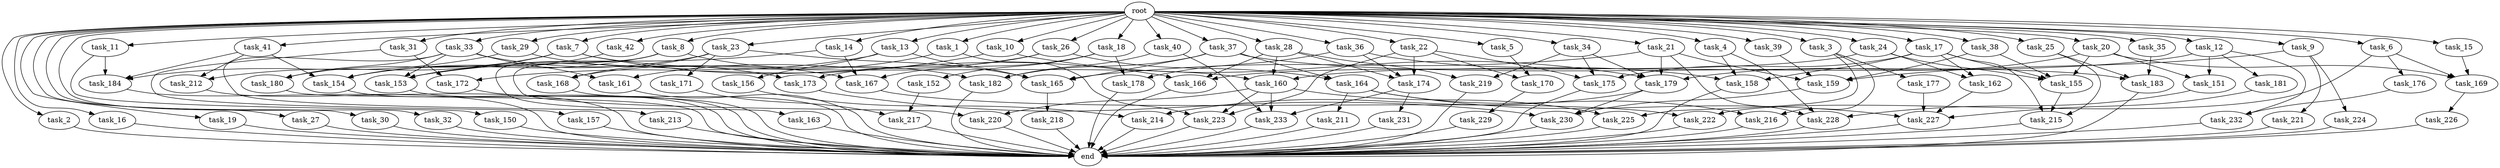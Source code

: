 digraph G {
  root [size="0.000000"];
  task_1 [size="2.048000"];
  task_2 [size="2.048000"];
  task_3 [size="2.048000"];
  task_4 [size="2.048000"];
  task_5 [size="2.048000"];
  task_6 [size="2.048000"];
  task_7 [size="2.048000"];
  task_8 [size="2.048000"];
  task_9 [size="2.048000"];
  task_10 [size="2.048000"];
  task_11 [size="2.048000"];
  task_12 [size="2.048000"];
  task_13 [size="2.048000"];
  task_14 [size="2.048000"];
  task_15 [size="2.048000"];
  task_16 [size="2.048000"];
  task_17 [size="2.048000"];
  task_18 [size="2.048000"];
  task_19 [size="2.048000"];
  task_20 [size="2.048000"];
  task_21 [size="2.048000"];
  task_22 [size="2.048000"];
  task_23 [size="2.048000"];
  task_24 [size="2.048000"];
  task_25 [size="2.048000"];
  task_26 [size="2.048000"];
  task_27 [size="2.048000"];
  task_28 [size="2.048000"];
  task_29 [size="2.048000"];
  task_30 [size="2.048000"];
  task_31 [size="2.048000"];
  task_32 [size="2.048000"];
  task_33 [size="2.048000"];
  task_34 [size="2.048000"];
  task_35 [size="2.048000"];
  task_36 [size="2.048000"];
  task_37 [size="2.048000"];
  task_38 [size="2.048000"];
  task_39 [size="2.048000"];
  task_40 [size="2.048000"];
  task_41 [size="2.048000"];
  task_42 [size="2.048000"];
  task_150 [size="274877906.944000"];
  task_151 [size="549755813.888000"];
  task_152 [size="429496729.600000"];
  task_153 [size="2044404432.896000"];
  task_154 [size="2010044694.528000"];
  task_155 [size="1666447310.848000"];
  task_156 [size="429496729.600000"];
  task_157 [size="1717986918.400000"];
  task_158 [size="1151051235.328000"];
  task_159 [size="2233382993.920000"];
  task_160 [size="3058016714.752000"];
  task_161 [size="2559800508.416000"];
  task_162 [size="773094113.280000"];
  task_163 [size="274877906.944000"];
  task_164 [size="1786706395.136000"];
  task_165 [size="1614907703.296000"];
  task_166 [size="3401614098.432000"];
  task_167 [size="1889785610.240000"];
  task_168 [size="549755813.888000"];
  task_169 [size="2422361554.944000"];
  task_170 [size="687194767.360000"];
  task_171 [size="274877906.944000"];
  task_172 [size="3435973836.800000"];
  task_173 [size="2559800508.416000"];
  task_174 [size="1614907703.296000"];
  task_175 [size="1065151889.408000"];
  task_176 [size="429496729.600000"];
  task_177 [size="1099511627.776000"];
  task_178 [size="584115552.256000"];
  task_179 [size="3676492005.376000"];
  task_180 [size="2233382993.920000"];
  task_181 [size="274877906.944000"];
  task_182 [size="1185410973.696000"];
  task_183 [size="652835028.992000"];
  task_184 [size="1185410973.696000"];
  task_211 [size="68719476.736000"];
  task_212 [size="1460288880.640000"];
  task_213 [size="841813590.016000"];
  task_214 [size="1460288880.640000"];
  task_215 [size="1700807049.216000"];
  task_216 [size="1168231104.512000"];
  task_217 [size="1546188226.560000"];
  task_218 [size="1391569403.904000"];
  task_219 [size="2233382993.920000"];
  task_220 [size="893353197.568000"];
  task_221 [size="154618822.656000"];
  task_222 [size="858993459.200000"];
  task_223 [size="962072674.304000"];
  task_224 [size="154618822.656000"];
  task_225 [size="1717986918.400000"];
  task_226 [size="429496729.600000"];
  task_227 [size="2061584302.080000"];
  task_228 [size="2783138807.808000"];
  task_229 [size="841813590.016000"];
  task_230 [size="2302102470.656000"];
  task_231 [size="154618822.656000"];
  task_232 [size="1992864825.344000"];
  task_233 [size="1614907703.296000"];
  end [size="0.000000"];

  root -> task_1 [size="1.000000"];
  root -> task_2 [size="1.000000"];
  root -> task_3 [size="1.000000"];
  root -> task_4 [size="1.000000"];
  root -> task_5 [size="1.000000"];
  root -> task_6 [size="1.000000"];
  root -> task_7 [size="1.000000"];
  root -> task_8 [size="1.000000"];
  root -> task_9 [size="1.000000"];
  root -> task_10 [size="1.000000"];
  root -> task_11 [size="1.000000"];
  root -> task_12 [size="1.000000"];
  root -> task_13 [size="1.000000"];
  root -> task_14 [size="1.000000"];
  root -> task_15 [size="1.000000"];
  root -> task_16 [size="1.000000"];
  root -> task_17 [size="1.000000"];
  root -> task_18 [size="1.000000"];
  root -> task_19 [size="1.000000"];
  root -> task_20 [size="1.000000"];
  root -> task_21 [size="1.000000"];
  root -> task_22 [size="1.000000"];
  root -> task_23 [size="1.000000"];
  root -> task_24 [size="1.000000"];
  root -> task_25 [size="1.000000"];
  root -> task_26 [size="1.000000"];
  root -> task_27 [size="1.000000"];
  root -> task_28 [size="1.000000"];
  root -> task_29 [size="1.000000"];
  root -> task_30 [size="1.000000"];
  root -> task_31 [size="1.000000"];
  root -> task_32 [size="1.000000"];
  root -> task_33 [size="1.000000"];
  root -> task_34 [size="1.000000"];
  root -> task_35 [size="1.000000"];
  root -> task_36 [size="1.000000"];
  root -> task_37 [size="1.000000"];
  root -> task_38 [size="1.000000"];
  root -> task_39 [size="1.000000"];
  root -> task_40 [size="1.000000"];
  root -> task_41 [size="1.000000"];
  root -> task_42 [size="1.000000"];
  task_1 -> task_168 [size="134217728.000000"];
  task_1 -> task_223 [size="134217728.000000"];
  task_2 -> end [size="1.000000"];
  task_3 -> task_177 [size="536870912.000000"];
  task_3 -> task_216 [size="536870912.000000"];
  task_3 -> task_225 [size="536870912.000000"];
  task_4 -> task_158 [size="411041792.000000"];
  task_4 -> task_228 [size="411041792.000000"];
  task_5 -> task_170 [size="301989888.000000"];
  task_6 -> task_169 [size="209715200.000000"];
  task_6 -> task_176 [size="209715200.000000"];
  task_6 -> task_222 [size="209715200.000000"];
  task_7 -> task_154 [size="679477248.000000"];
  task_7 -> task_160 [size="679477248.000000"];
  task_7 -> task_166 [size="679477248.000000"];
  task_7 -> task_180 [size="679477248.000000"];
  task_7 -> task_212 [size="679477248.000000"];
  task_8 -> task_154 [size="134217728.000000"];
  task_8 -> task_163 [size="134217728.000000"];
  task_8 -> task_182 [size="134217728.000000"];
  task_8 -> task_220 [size="134217728.000000"];
  task_9 -> task_159 [size="75497472.000000"];
  task_9 -> task_221 [size="75497472.000000"];
  task_9 -> task_224 [size="75497472.000000"];
  task_10 -> task_172 [size="838860800.000000"];
  task_10 -> task_179 [size="838860800.000000"];
  task_11 -> task_150 [size="134217728.000000"];
  task_11 -> task_184 [size="134217728.000000"];
  task_12 -> task_151 [size="134217728.000000"];
  task_12 -> task_160 [size="134217728.000000"];
  task_12 -> task_181 [size="134217728.000000"];
  task_12 -> task_232 [size="134217728.000000"];
  task_13 -> task_153 [size="209715200.000000"];
  task_13 -> task_156 [size="209715200.000000"];
  task_13 -> task_165 [size="209715200.000000"];
  task_14 -> task_153 [size="301989888.000000"];
  task_14 -> task_167 [size="301989888.000000"];
  task_15 -> task_169 [size="838860800.000000"];
  task_16 -> end [size="1.000000"];
  task_17 -> task_155 [size="75497472.000000"];
  task_17 -> task_158 [size="75497472.000000"];
  task_17 -> task_162 [size="75497472.000000"];
  task_17 -> task_175 [size="75497472.000000"];
  task_17 -> task_215 [size="75497472.000000"];
  task_18 -> task_152 [size="209715200.000000"];
  task_18 -> task_167 [size="209715200.000000"];
  task_18 -> task_178 [size="209715200.000000"];
  task_19 -> end [size="1.000000"];
  task_20 -> task_151 [size="134217728.000000"];
  task_20 -> task_155 [size="134217728.000000"];
  task_20 -> task_169 [size="134217728.000000"];
  task_20 -> task_179 [size="134217728.000000"];
  task_21 -> task_159 [size="411041792.000000"];
  task_21 -> task_165 [size="411041792.000000"];
  task_21 -> task_179 [size="411041792.000000"];
  task_21 -> task_228 [size="411041792.000000"];
  task_22 -> task_170 [size="33554432.000000"];
  task_22 -> task_174 [size="33554432.000000"];
  task_22 -> task_175 [size="33554432.000000"];
  task_22 -> task_223 [size="33554432.000000"];
  task_23 -> task_154 [size="134217728.000000"];
  task_23 -> task_165 [size="134217728.000000"];
  task_23 -> task_168 [size="134217728.000000"];
  task_23 -> task_171 [size="134217728.000000"];
  task_24 -> task_155 [size="301989888.000000"];
  task_24 -> task_162 [size="301989888.000000"];
  task_24 -> task_166 [size="301989888.000000"];
  task_25 -> task_183 [size="75497472.000000"];
  task_25 -> task_215 [size="75497472.000000"];
  task_26 -> task_161 [size="838860800.000000"];
  task_26 -> task_164 [size="838860800.000000"];
  task_26 -> task_173 [size="838860800.000000"];
  task_27 -> end [size="1.000000"];
  task_28 -> task_160 [size="679477248.000000"];
  task_28 -> task_166 [size="679477248.000000"];
  task_28 -> task_174 [size="679477248.000000"];
  task_28 -> task_219 [size="679477248.000000"];
  task_29 -> task_167 [size="411041792.000000"];
  task_29 -> task_184 [size="411041792.000000"];
  task_30 -> end [size="1.000000"];
  task_31 -> task_157 [size="838860800.000000"];
  task_31 -> task_172 [size="838860800.000000"];
  task_32 -> end [size="1.000000"];
  task_33 -> task_153 [size="411041792.000000"];
  task_33 -> task_161 [size="411041792.000000"];
  task_33 -> task_173 [size="411041792.000000"];
  task_33 -> task_180 [size="411041792.000000"];
  task_33 -> task_213 [size="411041792.000000"];
  task_34 -> task_175 [size="411041792.000000"];
  task_34 -> task_179 [size="411041792.000000"];
  task_34 -> task_219 [size="411041792.000000"];
  task_35 -> task_183 [size="209715200.000000"];
  task_36 -> task_158 [size="75497472.000000"];
  task_36 -> task_174 [size="75497472.000000"];
  task_36 -> task_178 [size="75497472.000000"];
  task_37 -> task_164 [size="33554432.000000"];
  task_37 -> task_165 [size="33554432.000000"];
  task_37 -> task_182 [size="33554432.000000"];
  task_37 -> task_183 [size="33554432.000000"];
  task_38 -> task_155 [size="301989888.000000"];
  task_38 -> task_159 [size="301989888.000000"];
  task_39 -> task_159 [size="301989888.000000"];
  task_40 -> task_182 [size="411041792.000000"];
  task_40 -> task_233 [size="411041792.000000"];
  task_41 -> task_154 [size="33554432.000000"];
  task_41 -> task_184 [size="33554432.000000"];
  task_41 -> task_212 [size="33554432.000000"];
  task_42 -> task_153 [size="75497472.000000"];
  task_150 -> end [size="1.000000"];
  task_151 -> task_228 [size="536870912.000000"];
  task_152 -> task_217 [size="679477248.000000"];
  task_153 -> end [size="1.000000"];
  task_154 -> end [size="1.000000"];
  task_155 -> task_215 [size="679477248.000000"];
  task_156 -> task_214 [size="33554432.000000"];
  task_157 -> end [size="1.000000"];
  task_158 -> end [size="1.000000"];
  task_159 -> task_230 [size="33554432.000000"];
  task_160 -> task_220 [size="301989888.000000"];
  task_160 -> task_223 [size="301989888.000000"];
  task_160 -> task_225 [size="301989888.000000"];
  task_160 -> task_233 [size="301989888.000000"];
  task_161 -> end [size="1.000000"];
  task_162 -> task_227 [size="301989888.000000"];
  task_163 -> end [size="1.000000"];
  task_164 -> task_211 [size="33554432.000000"];
  task_164 -> task_216 [size="33554432.000000"];
  task_164 -> task_227 [size="33554432.000000"];
  task_165 -> task_218 [size="679477248.000000"];
  task_166 -> end [size="1.000000"];
  task_167 -> task_222 [size="209715200.000000"];
  task_168 -> end [size="1.000000"];
  task_169 -> task_226 [size="209715200.000000"];
  task_170 -> task_229 [size="411041792.000000"];
  task_171 -> task_217 [size="75497472.000000"];
  task_172 -> end [size="1.000000"];
  task_173 -> task_230 [size="411041792.000000"];
  task_174 -> task_231 [size="75497472.000000"];
  task_174 -> task_233 [size="75497472.000000"];
  task_175 -> end [size="1.000000"];
  task_176 -> task_232 [size="838860800.000000"];
  task_177 -> task_227 [size="134217728.000000"];
  task_178 -> end [size="1.000000"];
  task_179 -> task_214 [size="679477248.000000"];
  task_179 -> task_230 [size="679477248.000000"];
  task_180 -> end [size="1.000000"];
  task_181 -> task_227 [size="536870912.000000"];
  task_182 -> end [size="1.000000"];
  task_183 -> end [size="1.000000"];
  task_184 -> end [size="1.000000"];
  task_211 -> end [size="1.000000"];
  task_212 -> end [size="1.000000"];
  task_213 -> end [size="1.000000"];
  task_214 -> end [size="1.000000"];
  task_215 -> end [size="1.000000"];
  task_216 -> end [size="1.000000"];
  task_217 -> end [size="1.000000"];
  task_218 -> end [size="1.000000"];
  task_219 -> end [size="1.000000"];
  task_220 -> end [size="1.000000"];
  task_221 -> end [size="1.000000"];
  task_222 -> end [size="1.000000"];
  task_223 -> end [size="1.000000"];
  task_224 -> end [size="1.000000"];
  task_225 -> end [size="1.000000"];
  task_226 -> end [size="1.000000"];
  task_227 -> end [size="1.000000"];
  task_228 -> end [size="1.000000"];
  task_229 -> end [size="1.000000"];
  task_230 -> end [size="1.000000"];
  task_231 -> end [size="1.000000"];
  task_232 -> end [size="1.000000"];
  task_233 -> end [size="1.000000"];
}
